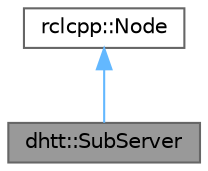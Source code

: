 digraph "dhtt::SubServer"
{
 // LATEX_PDF_SIZE
  bgcolor="transparent";
  edge [fontname=Helvetica,fontsize=10,labelfontname=Helvetica,labelfontsize=10];
  node [fontname=Helvetica,fontsize=10,shape=box,height=0.2,width=0.4];
  Node1 [label="dhtt::SubServer",height=0.2,width=0.4,color="gray40", fillcolor="grey60", style="filled", fontcolor="black",tooltip="sub server for a subtree in the dHTT"];
  Node2 -> Node1 [dir="back",color="steelblue1",style="solid"];
  Node2 [label="rclcpp::Node",height=0.2,width=0.4,color="gray40", fillcolor="white", style="filled",tooltip=" "];
}
